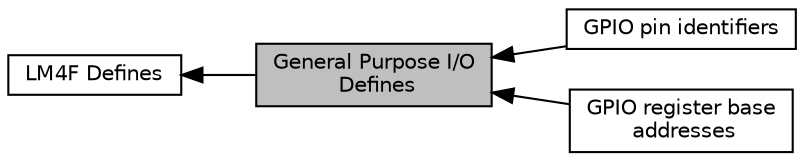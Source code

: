 digraph "General Purpose I/O Defines"
{
  edge [fontname="Helvetica",fontsize="10",labelfontname="Helvetica",labelfontsize="10"];
  node [fontname="Helvetica",fontsize="10",shape=record];
  rankdir=LR;
  Node3 [label="GPIO pin identifiers",height=0.2,width=0.4,color="black", fillcolor="white", style="filled",URL="$group__gpio__pin__id.html"];
  Node2 [label="GPIO register base\l addresses",height=0.2,width=0.4,color="black", fillcolor="white", style="filled",URL="$group__gpio__reg__base.html"];
  Node0 [label="General Purpose I/O\l Defines",height=0.2,width=0.4,color="black", fillcolor="grey75", style="filled", fontcolor="black"];
  Node1 [label="LM4F Defines",height=0.2,width=0.4,color="black", fillcolor="white", style="filled",URL="$group__LM4Fxx__defines.html",tooltip="Defined Constants and Types for the LM4F series. "];
  Node1->Node0 [shape=plaintext, dir="back", style="solid"];
  Node0->Node2 [shape=plaintext, dir="back", style="solid"];
  Node0->Node3 [shape=plaintext, dir="back", style="solid"];
}
